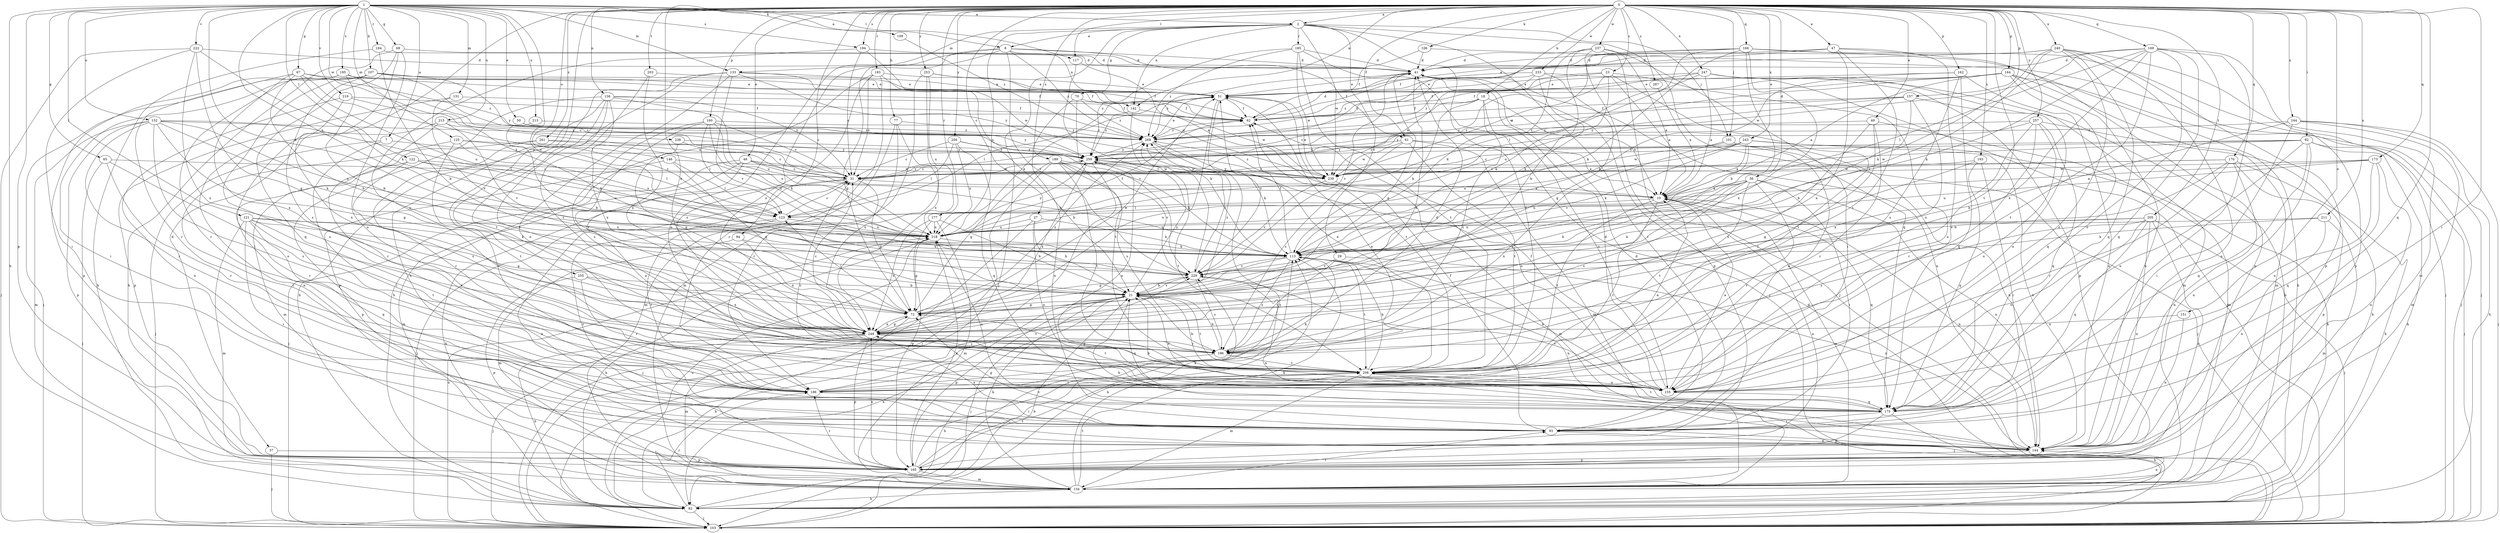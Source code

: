 strict digraph  {
0;
1;
2;
7;
8;
10;
18;
21;
23;
27;
29;
31;
36;
37;
41;
47;
48;
49;
50;
51;
61;
62;
65;
67;
68;
70;
72;
77;
82;
92;
93;
94;
101;
103;
106;
107;
109;
113;
117;
121;
122;
123;
125;
131;
133;
134;
136;
142;
144;
146;
151;
152;
155;
157;
160;
162;
164;
165;
166;
169;
170;
173;
175;
177;
183;
184;
185;
186;
189;
193;
194;
195;
196;
203;
205;
208;
211;
213;
215;
218;
219;
222;
229;
233;
237;
238;
239;
240;
243;
244;
247;
249;
253;
255;
256;
257;
259;
261;
267;
269;
0 -> 2  [label=a];
0 -> 18  [label=b];
0 -> 23  [label=c];
0 -> 27  [label=c];
0 -> 36  [label=d];
0 -> 37  [label=d];
0 -> 47  [label=e];
0 -> 48  [label=e];
0 -> 49  [label=e];
0 -> 61  [label=f];
0 -> 77  [label=h];
0 -> 92  [label=i];
0 -> 93  [label=i];
0 -> 94  [label=j];
0 -> 101  [label=j];
0 -> 106  [label=k];
0 -> 117  [label=l];
0 -> 136  [label=n];
0 -> 142  [label=n];
0 -> 146  [label=o];
0 -> 151  [label=o];
0 -> 157  [label=p];
0 -> 160  [label=p];
0 -> 162  [label=p];
0 -> 164  [label=p];
0 -> 166  [label=q];
0 -> 169  [label=q];
0 -> 170  [label=q];
0 -> 173  [label=q];
0 -> 175  [label=q];
0 -> 177  [label=r];
0 -> 183  [label=r];
0 -> 189  [label=s];
0 -> 193  [label=s];
0 -> 194  [label=s];
0 -> 203  [label=t];
0 -> 205  [label=t];
0 -> 208  [label=t];
0 -> 211  [label=u];
0 -> 233  [label=w];
0 -> 237  [label=w];
0 -> 240  [label=x];
0 -> 243  [label=x];
0 -> 244  [label=x];
0 -> 247  [label=x];
0 -> 249  [label=x];
0 -> 253  [label=y];
0 -> 255  [label=y];
0 -> 256  [label=y];
0 -> 257  [label=y];
0 -> 261  [label=z];
0 -> 267  [label=z];
1 -> 2  [label=a];
1 -> 7  [label=a];
1 -> 8  [label=a];
1 -> 50  [label=e];
1 -> 65  [label=g];
1 -> 67  [label=g];
1 -> 68  [label=g];
1 -> 82  [label=h];
1 -> 107  [label=k];
1 -> 109  [label=k];
1 -> 113  [label=k];
1 -> 117  [label=l];
1 -> 121  [label=l];
1 -> 122  [label=l];
1 -> 125  [label=m];
1 -> 131  [label=m];
1 -> 133  [label=m];
1 -> 152  [label=o];
1 -> 165  [label=p];
1 -> 184  [label=r];
1 -> 194  [label=s];
1 -> 195  [label=s];
1 -> 213  [label=u];
1 -> 215  [label=u];
1 -> 218  [label=u];
1 -> 219  [label=v];
1 -> 222  [label=v];
1 -> 229  [label=v];
1 -> 238  [label=w];
2 -> 8  [label=a];
2 -> 29  [label=c];
2 -> 70  [label=g];
2 -> 93  [label=i];
2 -> 101  [label=j];
2 -> 103  [label=j];
2 -> 133  [label=m];
2 -> 142  [label=n];
2 -> 175  [label=q];
2 -> 185  [label=r];
2 -> 208  [label=t];
2 -> 218  [label=u];
2 -> 239  [label=w];
7 -> 93  [label=i];
7 -> 103  [label=j];
7 -> 259  [label=y];
8 -> 41  [label=d];
8 -> 61  [label=f];
8 -> 72  [label=g];
8 -> 142  [label=n];
8 -> 155  [label=o];
8 -> 229  [label=v];
8 -> 249  [label=x];
8 -> 269  [label=z];
10 -> 123  [label=l];
10 -> 144  [label=n];
10 -> 175  [label=q];
10 -> 186  [label=r];
10 -> 208  [label=t];
18 -> 10  [label=a];
18 -> 31  [label=c];
18 -> 62  [label=f];
18 -> 113  [label=k];
18 -> 155  [label=o];
18 -> 196  [label=s];
21 -> 72  [label=g];
21 -> 82  [label=h];
21 -> 103  [label=j];
21 -> 155  [label=o];
21 -> 165  [label=p];
21 -> 175  [label=q];
21 -> 208  [label=t];
21 -> 229  [label=v];
21 -> 259  [label=y];
21 -> 269  [label=z];
23 -> 10  [label=a];
23 -> 31  [label=c];
23 -> 51  [label=e];
23 -> 62  [label=f];
23 -> 155  [label=o];
23 -> 208  [label=t];
23 -> 218  [label=u];
27 -> 21  [label=b];
27 -> 103  [label=j];
27 -> 113  [label=k];
27 -> 155  [label=o];
27 -> 218  [label=u];
29 -> 144  [label=n];
29 -> 196  [label=s];
29 -> 229  [label=v];
31 -> 10  [label=a];
31 -> 72  [label=g];
31 -> 82  [label=h];
31 -> 103  [label=j];
31 -> 259  [label=y];
36 -> 10  [label=a];
36 -> 21  [label=b];
36 -> 93  [label=i];
36 -> 144  [label=n];
36 -> 186  [label=r];
36 -> 196  [label=s];
36 -> 208  [label=t];
36 -> 218  [label=u];
36 -> 249  [label=x];
37 -> 103  [label=j];
37 -> 165  [label=p];
41 -> 51  [label=e];
41 -> 72  [label=g];
41 -> 144  [label=n];
41 -> 229  [label=v];
41 -> 269  [label=z];
47 -> 41  [label=d];
47 -> 51  [label=e];
47 -> 155  [label=o];
47 -> 165  [label=p];
47 -> 196  [label=s];
47 -> 249  [label=x];
47 -> 259  [label=y];
48 -> 31  [label=c];
48 -> 103  [label=j];
48 -> 113  [label=k];
48 -> 134  [label=m];
48 -> 155  [label=o];
48 -> 239  [label=w];
49 -> 134  [label=m];
49 -> 186  [label=r];
49 -> 196  [label=s];
49 -> 208  [label=t];
49 -> 269  [label=z];
50 -> 259  [label=y];
50 -> 269  [label=z];
51 -> 62  [label=f];
51 -> 123  [label=l];
51 -> 208  [label=t];
51 -> 229  [label=v];
51 -> 249  [label=x];
61 -> 10  [label=a];
61 -> 134  [label=m];
61 -> 196  [label=s];
61 -> 208  [label=t];
61 -> 239  [label=w];
61 -> 259  [label=y];
62 -> 41  [label=d];
62 -> 269  [label=z];
65 -> 31  [label=c];
65 -> 103  [label=j];
65 -> 186  [label=r];
65 -> 196  [label=s];
67 -> 21  [label=b];
67 -> 51  [label=e];
67 -> 123  [label=l];
67 -> 186  [label=r];
67 -> 218  [label=u];
67 -> 249  [label=x];
67 -> 269  [label=z];
68 -> 41  [label=d];
68 -> 82  [label=h];
68 -> 93  [label=i];
68 -> 155  [label=o];
68 -> 175  [label=q];
70 -> 62  [label=f];
70 -> 144  [label=n];
70 -> 208  [label=t];
70 -> 269  [label=z];
72 -> 51  [label=e];
72 -> 82  [label=h];
72 -> 123  [label=l];
72 -> 249  [label=x];
72 -> 269  [label=z];
77 -> 134  [label=m];
77 -> 186  [label=r];
77 -> 249  [label=x];
77 -> 269  [label=z];
82 -> 103  [label=j];
82 -> 186  [label=r];
82 -> 218  [label=u];
82 -> 229  [label=v];
92 -> 31  [label=c];
92 -> 82  [label=h];
92 -> 103  [label=j];
92 -> 144  [label=n];
92 -> 155  [label=o];
92 -> 175  [label=q];
92 -> 239  [label=w];
92 -> 259  [label=y];
93 -> 41  [label=d];
93 -> 62  [label=f];
93 -> 72  [label=g];
93 -> 144  [label=n];
93 -> 249  [label=x];
94 -> 113  [label=k];
94 -> 134  [label=m];
94 -> 249  [label=x];
101 -> 103  [label=j];
101 -> 144  [label=n];
101 -> 155  [label=o];
101 -> 196  [label=s];
101 -> 259  [label=y];
103 -> 21  [label=b];
103 -> 41  [label=d];
103 -> 113  [label=k];
103 -> 218  [label=u];
106 -> 41  [label=d];
106 -> 62  [label=f];
106 -> 103  [label=j];
107 -> 31  [label=c];
107 -> 51  [label=e];
107 -> 62  [label=f];
107 -> 93  [label=i];
107 -> 103  [label=j];
107 -> 155  [label=o];
107 -> 196  [label=s];
107 -> 259  [label=y];
109 -> 269  [label=z];
113 -> 62  [label=f];
113 -> 72  [label=g];
113 -> 144  [label=n];
113 -> 196  [label=s];
113 -> 208  [label=t];
113 -> 229  [label=v];
117 -> 10  [label=a];
117 -> 229  [label=v];
121 -> 72  [label=g];
121 -> 93  [label=i];
121 -> 113  [label=k];
121 -> 134  [label=m];
121 -> 175  [label=q];
121 -> 196  [label=s];
121 -> 208  [label=t];
121 -> 218  [label=u];
122 -> 31  [label=c];
122 -> 123  [label=l];
122 -> 186  [label=r];
122 -> 196  [label=s];
122 -> 218  [label=u];
123 -> 31  [label=c];
123 -> 144  [label=n];
123 -> 186  [label=r];
123 -> 218  [label=u];
125 -> 93  [label=i];
125 -> 123  [label=l];
125 -> 208  [label=t];
125 -> 218  [label=u];
125 -> 259  [label=y];
131 -> 62  [label=f];
131 -> 165  [label=p];
131 -> 229  [label=v];
133 -> 51  [label=e];
133 -> 62  [label=f];
133 -> 82  [label=h];
133 -> 155  [label=o];
133 -> 208  [label=t];
133 -> 229  [label=v];
133 -> 259  [label=y];
134 -> 10  [label=a];
134 -> 21  [label=b];
134 -> 82  [label=h];
134 -> 93  [label=i];
134 -> 113  [label=k];
134 -> 144  [label=n];
134 -> 208  [label=t];
136 -> 31  [label=c];
136 -> 62  [label=f];
136 -> 93  [label=i];
136 -> 144  [label=n];
136 -> 165  [label=p];
136 -> 196  [label=s];
136 -> 218  [label=u];
136 -> 249  [label=x];
142 -> 113  [label=k];
142 -> 239  [label=w];
142 -> 259  [label=y];
144 -> 21  [label=b];
144 -> 165  [label=p];
146 -> 72  [label=g];
146 -> 123  [label=l];
146 -> 165  [label=p];
146 -> 239  [label=w];
151 -> 144  [label=n];
151 -> 249  [label=x];
152 -> 72  [label=g];
152 -> 113  [label=k];
152 -> 123  [label=l];
152 -> 134  [label=m];
152 -> 155  [label=o];
152 -> 165  [label=p];
152 -> 186  [label=r];
152 -> 218  [label=u];
152 -> 269  [label=z];
155 -> 10  [label=a];
155 -> 31  [label=c];
155 -> 41  [label=d];
155 -> 62  [label=f];
155 -> 113  [label=k];
155 -> 175  [label=q];
157 -> 21  [label=b];
157 -> 62  [label=f];
157 -> 155  [label=o];
157 -> 249  [label=x];
157 -> 259  [label=y];
157 -> 269  [label=z];
160 -> 31  [label=c];
160 -> 113  [label=k];
160 -> 123  [label=l];
160 -> 196  [label=s];
160 -> 218  [label=u];
160 -> 249  [label=x];
160 -> 269  [label=z];
162 -> 51  [label=e];
162 -> 113  [label=k];
162 -> 144  [label=n];
162 -> 175  [label=q];
162 -> 196  [label=s];
164 -> 10  [label=a];
164 -> 31  [label=c];
164 -> 51  [label=e];
164 -> 62  [label=f];
164 -> 103  [label=j];
164 -> 134  [label=m];
164 -> 144  [label=n];
164 -> 175  [label=q];
165 -> 10  [label=a];
165 -> 31  [label=c];
165 -> 113  [label=k];
165 -> 134  [label=m];
165 -> 186  [label=r];
165 -> 208  [label=t];
165 -> 218  [label=u];
165 -> 249  [label=x];
165 -> 269  [label=z];
166 -> 21  [label=b];
166 -> 41  [label=d];
166 -> 82  [label=h];
166 -> 103  [label=j];
166 -> 113  [label=k];
166 -> 123  [label=l];
166 -> 239  [label=w];
166 -> 249  [label=x];
169 -> 41  [label=d];
169 -> 93  [label=i];
169 -> 113  [label=k];
169 -> 123  [label=l];
169 -> 155  [label=o];
169 -> 165  [label=p];
169 -> 175  [label=q];
169 -> 208  [label=t];
169 -> 239  [label=w];
169 -> 249  [label=x];
170 -> 21  [label=b];
170 -> 31  [label=c];
170 -> 82  [label=h];
170 -> 144  [label=n];
170 -> 165  [label=p];
170 -> 186  [label=r];
170 -> 239  [label=w];
173 -> 10  [label=a];
173 -> 144  [label=n];
173 -> 155  [label=o];
173 -> 175  [label=q];
173 -> 218  [label=u];
173 -> 239  [label=w];
175 -> 21  [label=b];
175 -> 82  [label=h];
175 -> 93  [label=i];
175 -> 165  [label=p];
175 -> 208  [label=t];
175 -> 218  [label=u];
175 -> 229  [label=v];
177 -> 21  [label=b];
177 -> 134  [label=m];
177 -> 165  [label=p];
177 -> 218  [label=u];
177 -> 249  [label=x];
183 -> 31  [label=c];
183 -> 51  [label=e];
183 -> 82  [label=h];
183 -> 186  [label=r];
183 -> 196  [label=s];
183 -> 229  [label=v];
184 -> 21  [label=b];
184 -> 41  [label=d];
184 -> 82  [label=h];
185 -> 41  [label=d];
185 -> 103  [label=j];
185 -> 208  [label=t];
185 -> 239  [label=w];
185 -> 259  [label=y];
185 -> 269  [label=z];
186 -> 10  [label=a];
186 -> 51  [label=e];
186 -> 93  [label=i];
186 -> 113  [label=k];
186 -> 229  [label=v];
189 -> 72  [label=g];
189 -> 103  [label=j];
189 -> 113  [label=k];
189 -> 196  [label=s];
189 -> 208  [label=t];
189 -> 229  [label=v];
189 -> 239  [label=w];
193 -> 31  [label=c];
193 -> 72  [label=g];
193 -> 93  [label=i];
193 -> 175  [label=q];
194 -> 31  [label=c];
194 -> 41  [label=d];
194 -> 196  [label=s];
194 -> 239  [label=w];
195 -> 21  [label=b];
195 -> 31  [label=c];
195 -> 51  [label=e];
195 -> 62  [label=f];
195 -> 165  [label=p];
195 -> 186  [label=r];
196 -> 21  [label=b];
196 -> 41  [label=d];
196 -> 82  [label=h];
196 -> 208  [label=t];
203 -> 51  [label=e];
203 -> 196  [label=s];
203 -> 249  [label=x];
205 -> 103  [label=j];
205 -> 113  [label=k];
205 -> 144  [label=n];
205 -> 155  [label=o];
205 -> 165  [label=p];
205 -> 175  [label=q];
205 -> 196  [label=s];
205 -> 218  [label=u];
208 -> 21  [label=b];
208 -> 51  [label=e];
208 -> 72  [label=g];
208 -> 103  [label=j];
208 -> 113  [label=k];
208 -> 134  [label=m];
208 -> 155  [label=o];
208 -> 186  [label=r];
211 -> 113  [label=k];
211 -> 134  [label=m];
211 -> 144  [label=n];
211 -> 218  [label=u];
213 -> 21  [label=b];
213 -> 269  [label=z];
215 -> 113  [label=k];
215 -> 144  [label=n];
215 -> 186  [label=r];
215 -> 229  [label=v];
215 -> 269  [label=z];
218 -> 51  [label=e];
218 -> 62  [label=f];
218 -> 72  [label=g];
218 -> 82  [label=h];
218 -> 113  [label=k];
218 -> 259  [label=y];
219 -> 10  [label=a];
219 -> 62  [label=f];
219 -> 144  [label=n];
219 -> 249  [label=x];
222 -> 41  [label=d];
222 -> 72  [label=g];
222 -> 93  [label=i];
222 -> 103  [label=j];
222 -> 113  [label=k];
222 -> 249  [label=x];
229 -> 21  [label=b];
229 -> 144  [label=n];
229 -> 196  [label=s];
229 -> 269  [label=z];
233 -> 51  [label=e];
233 -> 72  [label=g];
233 -> 82  [label=h];
233 -> 113  [label=k];
233 -> 239  [label=w];
233 -> 269  [label=z];
237 -> 10  [label=a];
237 -> 21  [label=b];
237 -> 41  [label=d];
237 -> 93  [label=i];
237 -> 103  [label=j];
237 -> 113  [label=k];
237 -> 165  [label=p];
238 -> 31  [label=c];
238 -> 72  [label=g];
238 -> 259  [label=y];
239 -> 51  [label=e];
239 -> 134  [label=m];
239 -> 229  [label=v];
239 -> 259  [label=y];
239 -> 269  [label=z];
240 -> 41  [label=d];
240 -> 62  [label=f];
240 -> 113  [label=k];
240 -> 134  [label=m];
240 -> 144  [label=n];
240 -> 155  [label=o];
240 -> 165  [label=p];
240 -> 175  [label=q];
240 -> 229  [label=v];
243 -> 10  [label=a];
243 -> 82  [label=h];
243 -> 113  [label=k];
243 -> 144  [label=n];
243 -> 218  [label=u];
243 -> 229  [label=v];
243 -> 239  [label=w];
243 -> 259  [label=y];
244 -> 21  [label=b];
244 -> 82  [label=h];
244 -> 93  [label=i];
244 -> 103  [label=j];
244 -> 134  [label=m];
244 -> 269  [label=z];
247 -> 10  [label=a];
247 -> 51  [label=e];
247 -> 103  [label=j];
247 -> 113  [label=k];
247 -> 134  [label=m];
247 -> 165  [label=p];
247 -> 269  [label=z];
249 -> 31  [label=c];
249 -> 41  [label=d];
249 -> 72  [label=g];
249 -> 82  [label=h];
249 -> 103  [label=j];
249 -> 134  [label=m];
249 -> 165  [label=p];
249 -> 196  [label=s];
249 -> 208  [label=t];
253 -> 51  [label=e];
253 -> 134  [label=m];
253 -> 218  [label=u];
253 -> 239  [label=w];
253 -> 249  [label=x];
255 -> 21  [label=b];
255 -> 165  [label=p];
255 -> 186  [label=r];
255 -> 249  [label=x];
256 -> 21  [label=b];
256 -> 31  [label=c];
256 -> 123  [label=l];
256 -> 175  [label=q];
256 -> 218  [label=u];
256 -> 259  [label=y];
257 -> 82  [label=h];
257 -> 155  [label=o];
257 -> 175  [label=q];
257 -> 186  [label=r];
257 -> 249  [label=x];
257 -> 259  [label=y];
257 -> 269  [label=z];
259 -> 31  [label=c];
259 -> 103  [label=j];
259 -> 155  [label=o];
259 -> 208  [label=t];
259 -> 239  [label=w];
259 -> 249  [label=x];
261 -> 134  [label=m];
261 -> 186  [label=r];
261 -> 218  [label=u];
261 -> 259  [label=y];
267 -> 10  [label=a];
269 -> 51  [label=e];
269 -> 113  [label=k];
269 -> 155  [label=o];
269 -> 259  [label=y];
}
